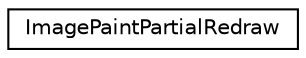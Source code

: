 digraph G
{
  edge [fontname="Helvetica",fontsize="10",labelfontname="Helvetica",labelfontsize="10"];
  node [fontname="Helvetica",fontsize="10",shape=record];
  rankdir=LR;
  Node1 [label="ImagePaintPartialRedraw",height=0.2,width=0.4,color="black", fillcolor="white", style="filled",URL="$da/d29/structImagePaintPartialRedraw.html"];
}

